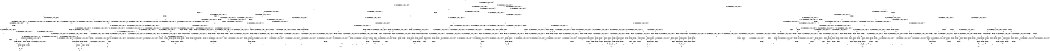 digraph BCG {
size = "7, 10.5";
center = TRUE;
node [shape = circle];
0 [peripheries = 2];
0 -> 1 [label = "EX !0 !ATOMIC_EXCH_BRANCH (1, +1, TRUE, +0, 2, TRUE) !{}"];
0 -> 2 [label = "EX !2 !ATOMIC_EXCH_BRANCH (1, +1, TRUE, +0, 3, TRUE) !{}"];
0 -> 3 [label = "EX !1 !ATOMIC_EXCH_BRANCH (1, +0, TRUE, +0, 1, TRUE) !{}"];
1 -> 4 [label = "EX !2 !ATOMIC_EXCH_BRANCH (1, +1, TRUE, +0, 3, FALSE) !{0}"];
1 -> 5 [label = "EX !1 !ATOMIC_EXCH_BRANCH (1, +0, TRUE, +0, 1, FALSE) !{0}"];
1 -> 6 [label = "TERMINATE !0"];
2 -> 7 [label = "EX !0 !ATOMIC_EXCH_BRANCH (1, +1, TRUE, +0, 2, FALSE) !{0, 1, 2}"];
2 -> 8 [label = "EX !1 !ATOMIC_EXCH_BRANCH (1, +0, TRUE, +0, 1, FALSE) !{0, 1, 2}"];
2 -> 9 [label = "TERMINATE !2"];
2 -> 10 [label = "EX !0 !ATOMIC_EXCH_BRANCH (1, +1, TRUE, +0, 2, FALSE) !{0, 1, 2}"];
3 -> 11 [label = "EX !1 !ATOMIC_EXCH_BRANCH (1, +0, TRUE, +0, 1, TRUE) !{0, 1}"];
3 -> 12 [label = "EX !0 !ATOMIC_EXCH_BRANCH (1, +1, TRUE, +0, 2, TRUE) !{0, 1}"];
3 -> 13 [label = "EX !2 !ATOMIC_EXCH_BRANCH (1, +1, TRUE, +0, 3, TRUE) !{0, 1}"];
3 -> 14 [label = "EX !0 !ATOMIC_EXCH_BRANCH (1, +1, TRUE, +0, 2, TRUE) !{0, 1}"];
4 -> 15 [label = "EX !2 !ATOMIC_EXCH_BRANCH (1, +0, TRUE, +1, 1, TRUE) !{0, 1, 2}"];
4 -> 16 [label = "EX !1 !ATOMIC_EXCH_BRANCH (1, +0, TRUE, +0, 1, FALSE) !{0, 1, 2}"];
4 -> 17 [label = "TERMINATE !0"];
5 -> 18 [label = "EX !2 !ATOMIC_EXCH_BRANCH (1, +1, TRUE, +0, 3, TRUE) !{0, 1}"];
5 -> 19 [label = "TERMINATE !0"];
5 -> 20 [label = "TERMINATE !1"];
6 -> 21 [label = "EX !2 !ATOMIC_EXCH_BRANCH (1, +1, TRUE, +0, 3, FALSE) !{}"];
6 -> 22 [label = "EX !1 !ATOMIC_EXCH_BRANCH (1, +0, TRUE, +0, 1, FALSE) !{}"];
7 -> 23 [label = "EX !1 !ATOMIC_EXCH_BRANCH (1, +0, TRUE, +0, 1, FALSE) !{0, 1, 2}"];
7 -> 24 [label = "TERMINATE !0"];
7 -> 25 [label = "TERMINATE !2"];
8 -> 26 [label = "EX !0 !ATOMIC_EXCH_BRANCH (1, +1, TRUE, +0, 2, TRUE) !{0, 1, 2}"];
8 -> 27 [label = "TERMINATE !2"];
8 -> 28 [label = "TERMINATE !1"];
8 -> 29 [label = "EX !0 !ATOMIC_EXCH_BRANCH (1, +1, TRUE, +0, 2, TRUE) !{0, 1, 2}"];
9 -> 30 [label = "EX !0 !ATOMIC_EXCH_BRANCH (1, +1, TRUE, +0, 2, FALSE) !{0, 1}"];
9 -> 31 [label = "EX !1 !ATOMIC_EXCH_BRANCH (1, +0, TRUE, +0, 1, FALSE) !{0, 1}"];
9 -> 32 [label = "EX !0 !ATOMIC_EXCH_BRANCH (1, +1, TRUE, +0, 2, FALSE) !{0, 1}"];
10 -> 33 [label = "EX !1 !ATOMIC_EXCH_BRANCH (1, +0, TRUE, +0, 1, FALSE) !{0, 1, 2}"];
10 -> 34 [label = "EX !1 !ATOMIC_EXCH_BRANCH (1, +0, TRUE, +0, 1, FALSE) !{0, 1, 2}"];
10 -> 35 [label = "TERMINATE !0"];
10 -> 36 [label = "TERMINATE !2"];
11 -> 11 [label = "EX !1 !ATOMIC_EXCH_BRANCH (1, +0, TRUE, +0, 1, TRUE) !{0, 1}"];
11 -> 12 [label = "EX !0 !ATOMIC_EXCH_BRANCH (1, +1, TRUE, +0, 2, TRUE) !{0, 1}"];
11 -> 13 [label = "EX !2 !ATOMIC_EXCH_BRANCH (1, +1, TRUE, +0, 3, TRUE) !{0, 1}"];
11 -> 14 [label = "EX !0 !ATOMIC_EXCH_BRANCH (1, +1, TRUE, +0, 2, TRUE) !{0, 1}"];
12 -> 37 [label = "EX !1 !ATOMIC_EXCH_BRANCH (1, +0, TRUE, +0, 1, FALSE) !{0, 1}"];
12 -> 38 [label = "EX !2 !ATOMIC_EXCH_BRANCH (1, +1, TRUE, +0, 3, FALSE) !{0, 1}"];
12 -> 39 [label = "TERMINATE !0"];
13 -> 8 [label = "EX !1 !ATOMIC_EXCH_BRANCH (1, +0, TRUE, +0, 1, FALSE) !{0, 1, 2}"];
13 -> 40 [label = "EX !0 !ATOMIC_EXCH_BRANCH (1, +1, TRUE, +0, 2, FALSE) !{0, 1, 2}"];
13 -> 41 [label = "TERMINATE !2"];
13 -> 42 [label = "EX !0 !ATOMIC_EXCH_BRANCH (1, +1, TRUE, +0, 2, FALSE) !{0, 1, 2}"];
14 -> 43 [label = "EX !1 !ATOMIC_EXCH_BRANCH (1, +0, TRUE, +0, 1, FALSE) !{0, 1}"];
14 -> 44 [label = "EX !1 !ATOMIC_EXCH_BRANCH (1, +0, TRUE, +0, 1, FALSE) !{0, 1}"];
14 -> 45 [label = "EX !2 !ATOMIC_EXCH_BRANCH (1, +1, TRUE, +0, 3, FALSE) !{0, 1}"];
14 -> 46 [label = "TERMINATE !0"];
15 -> 47 [label = "EX !2 !ATOMIC_EXCH_BRANCH (1, +1, TRUE, +0, 3, TRUE) !{0, 1, 2}"];
15 -> 48 [label = "EX !1 !ATOMIC_EXCH_BRANCH (1, +0, TRUE, +0, 1, TRUE) !{0, 1, 2}"];
15 -> 49 [label = "TERMINATE !0"];
16 -> 50 [label = "EX !2 !ATOMIC_EXCH_BRANCH (1, +0, TRUE, +1, 1, FALSE) !{0, 1, 2}"];
16 -> 51 [label = "TERMINATE !0"];
16 -> 52 [label = "TERMINATE !1"];
17 -> 53 [label = "EX !2 !ATOMIC_EXCH_BRANCH (1, +0, TRUE, +1, 1, TRUE) !{1, 2}"];
17 -> 54 [label = "EX !1 !ATOMIC_EXCH_BRANCH (1, +0, TRUE, +0, 1, FALSE) !{1, 2}"];
17 -> 55 [label = "EX !1 !ATOMIC_EXCH_BRANCH (1, +0, TRUE, +0, 1, FALSE) !{1, 2}"];
18 -> 56 [label = "TERMINATE !0"];
18 -> 57 [label = "TERMINATE !2"];
18 -> 58 [label = "TERMINATE !1"];
19 -> 59 [label = "EX !2 !ATOMIC_EXCH_BRANCH (1, +1, TRUE, +0, 3, TRUE) !{1}"];
19 -> 60 [label = "TERMINATE !1"];
20 -> 61 [label = "EX !2 !ATOMIC_EXCH_BRANCH (1, +1, TRUE, +0, 3, TRUE) !{0}"];
20 -> 62 [label = "TERMINATE !0"];
21 -> 53 [label = "EX !2 !ATOMIC_EXCH_BRANCH (1, +0, TRUE, +1, 1, TRUE) !{1, 2}"];
21 -> 54 [label = "EX !1 !ATOMIC_EXCH_BRANCH (1, +0, TRUE, +0, 1, FALSE) !{1, 2}"];
21 -> 55 [label = "EX !1 !ATOMIC_EXCH_BRANCH (1, +0, TRUE, +0, 1, FALSE) !{1, 2}"];
22 -> 59 [label = "EX !2 !ATOMIC_EXCH_BRANCH (1, +1, TRUE, +0, 3, TRUE) !{1}"];
22 -> 60 [label = "TERMINATE !1"];
23 -> 63 [label = "TERMINATE !0"];
23 -> 64 [label = "TERMINATE !2"];
23 -> 65 [label = "TERMINATE !1"];
24 -> 66 [label = "EX !1 !ATOMIC_EXCH_BRANCH (1, +0, TRUE, +0, 1, FALSE) !{1, 2}"];
24 -> 67 [label = "TERMINATE !2"];
24 -> 68 [label = "EX !1 !ATOMIC_EXCH_BRANCH (1, +0, TRUE, +0, 1, FALSE) !{1, 2}"];
25 -> 69 [label = "EX !1 !ATOMIC_EXCH_BRANCH (1, +0, TRUE, +0, 1, FALSE) !{0, 1}"];
25 -> 70 [label = "TERMINATE !0"];
26 -> 56 [label = "TERMINATE !0"];
26 -> 57 [label = "TERMINATE !2"];
26 -> 58 [label = "TERMINATE !1"];
27 -> 71 [label = "EX !0 !ATOMIC_EXCH_BRANCH (1, +1, TRUE, +0, 2, TRUE) !{0, 1}"];
27 -> 72 [label = "TERMINATE !1"];
27 -> 73 [label = "EX !0 !ATOMIC_EXCH_BRANCH (1, +1, TRUE, +0, 2, TRUE) !{0, 1}"];
28 -> 74 [label = "EX !0 !ATOMIC_EXCH_BRANCH (1, +1, TRUE, +0, 2, TRUE) !{0, 2}"];
28 -> 75 [label = "TERMINATE !2"];
28 -> 76 [label = "EX !0 !ATOMIC_EXCH_BRANCH (1, +1, TRUE, +0, 2, TRUE) !{0, 2}"];
29 -> 77 [label = "TERMINATE !0"];
29 -> 78 [label = "TERMINATE !2"];
29 -> 79 [label = "TERMINATE !1"];
30 -> 69 [label = "EX !1 !ATOMIC_EXCH_BRANCH (1, +0, TRUE, +0, 1, FALSE) !{0, 1}"];
30 -> 70 [label = "TERMINATE !0"];
31 -> 71 [label = "EX !0 !ATOMIC_EXCH_BRANCH (1, +1, TRUE, +0, 2, TRUE) !{0, 1}"];
31 -> 72 [label = "TERMINATE !1"];
31 -> 73 [label = "EX !0 !ATOMIC_EXCH_BRANCH (1, +1, TRUE, +0, 2, TRUE) !{0, 1}"];
32 -> 80 [label = "EX !1 !ATOMIC_EXCH_BRANCH (1, +0, TRUE, +0, 1, FALSE) !{0, 1}"];
32 -> 81 [label = "EX !1 !ATOMIC_EXCH_BRANCH (1, +0, TRUE, +0, 1, FALSE) !{0, 1}"];
32 -> 82 [label = "TERMINATE !0"];
33 -> 83 [label = "TERMINATE !0"];
33 -> 84 [label = "TERMINATE !2"];
33 -> 85 [label = "TERMINATE !1"];
34 -> 86 [label = "TERMINATE !0"];
34 -> 87 [label = "TERMINATE !2"];
34 -> 88 [label = "TERMINATE !1"];
35 -> 89 [label = "EX !1 !ATOMIC_EXCH_BRANCH (1, +0, TRUE, +0, 1, FALSE) !{1, 2}"];
35 -> 90 [label = "TERMINATE !2"];
36 -> 91 [label = "EX !1 !ATOMIC_EXCH_BRANCH (1, +0, TRUE, +0, 1, FALSE) !{0, 1}"];
36 -> 92 [label = "TERMINATE !0"];
37 -> 18 [label = "EX !2 !ATOMIC_EXCH_BRANCH (1, +1, TRUE, +0, 3, TRUE) !{0, 1}"];
37 -> 19 [label = "TERMINATE !0"];
37 -> 20 [label = "TERMINATE !1"];
38 -> 16 [label = "EX !1 !ATOMIC_EXCH_BRANCH (1, +0, TRUE, +0, 1, FALSE) !{0, 1, 2}"];
38 -> 93 [label = "EX !2 !ATOMIC_EXCH_BRANCH (1, +0, TRUE, +1, 1, TRUE) !{0, 1, 2}"];
38 -> 94 [label = "TERMINATE !0"];
39 -> 95 [label = "EX !1 !ATOMIC_EXCH_BRANCH (1, +0, TRUE, +0, 1, FALSE) !{1}"];
39 -> 96 [label = "EX !2 !ATOMIC_EXCH_BRANCH (1, +1, TRUE, +0, 3, FALSE) !{1}"];
39 -> 97 [label = "EX !1 !ATOMIC_EXCH_BRANCH (1, +0, TRUE, +0, 1, FALSE) !{1}"];
40 -> 23 [label = "EX !1 !ATOMIC_EXCH_BRANCH (1, +0, TRUE, +0, 1, FALSE) !{0, 1, 2}"];
40 -> 98 [label = "TERMINATE !0"];
40 -> 99 [label = "TERMINATE !2"];
41 -> 31 [label = "EX !1 !ATOMIC_EXCH_BRANCH (1, +0, TRUE, +0, 1, FALSE) !{0, 1}"];
41 -> 100 [label = "EX !0 !ATOMIC_EXCH_BRANCH (1, +1, TRUE, +0, 2, FALSE) !{0, 1}"];
41 -> 101 [label = "EX !0 !ATOMIC_EXCH_BRANCH (1, +1, TRUE, +0, 2, FALSE) !{0, 1}"];
42 -> 33 [label = "EX !1 !ATOMIC_EXCH_BRANCH (1, +0, TRUE, +0, 1, FALSE) !{0, 1, 2}"];
42 -> 34 [label = "EX !1 !ATOMIC_EXCH_BRANCH (1, +0, TRUE, +0, 1, FALSE) !{0, 1, 2}"];
42 -> 102 [label = "TERMINATE !0"];
42 -> 103 [label = "TERMINATE !2"];
43 -> 104 [label = "EX !2 !ATOMIC_EXCH_BRANCH (1, +1, TRUE, +0, 3, TRUE) !{0, 1}"];
43 -> 105 [label = "TERMINATE !0"];
43 -> 106 [label = "TERMINATE !1"];
44 -> 107 [label = "EX !2 !ATOMIC_EXCH_BRANCH (1, +1, TRUE, +0, 3, TRUE) !{0, 1}"];
44 -> 108 [label = "TERMINATE !0"];
44 -> 109 [label = "TERMINATE !1"];
45 -> 110 [label = "EX !1 !ATOMIC_EXCH_BRANCH (1, +0, TRUE, +0, 1, FALSE) !{0, 1, 2}"];
45 -> 111 [label = "EX !2 !ATOMIC_EXCH_BRANCH (1, +0, TRUE, +1, 1, TRUE) !{0, 1, 2}"];
45 -> 112 [label = "TERMINATE !0"];
46 -> 113 [label = "EX !1 !ATOMIC_EXCH_BRANCH (1, +0, TRUE, +0, 1, FALSE) !{1}"];
46 -> 114 [label = "EX !2 !ATOMIC_EXCH_BRANCH (1, +1, TRUE, +0, 3, FALSE) !{1}"];
47 -> 23 [label = "EX !1 !ATOMIC_EXCH_BRANCH (1, +0, TRUE, +0, 1, FALSE) !{0, 1, 2}"];
47 -> 24 [label = "TERMINATE !0"];
47 -> 25 [label = "TERMINATE !2"];
48 -> 48 [label = "EX !1 !ATOMIC_EXCH_BRANCH (1, +0, TRUE, +0, 1, TRUE) !{0, 1, 2}"];
48 -> 115 [label = "EX !2 !ATOMIC_EXCH_BRANCH (1, +1, TRUE, +0, 3, TRUE) !{0, 1, 2}"];
48 -> 116 [label = "TERMINATE !0"];
49 -> 117 [label = "EX !2 !ATOMIC_EXCH_BRANCH (1, +1, TRUE, +0, 3, TRUE) !{1, 2}"];
49 -> 118 [label = "EX !1 !ATOMIC_EXCH_BRANCH (1, +0, TRUE, +0, 1, TRUE) !{1, 2}"];
49 -> 119 [label = "EX !1 !ATOMIC_EXCH_BRANCH (1, +0, TRUE, +0, 1, TRUE) !{1, 2}"];
50 -> 63 [label = "TERMINATE !0"];
50 -> 64 [label = "TERMINATE !2"];
50 -> 65 [label = "TERMINATE !1"];
51 -> 120 [label = "EX !2 !ATOMIC_EXCH_BRANCH (1, +0, TRUE, +1, 1, FALSE) !{1, 2}"];
51 -> 121 [label = "TERMINATE !1"];
52 -> 122 [label = "EX !2 !ATOMIC_EXCH_BRANCH (1, +0, TRUE, +1, 1, FALSE) !{0, 2}"];
52 -> 123 [label = "TERMINATE !0"];
53 -> 117 [label = "EX !2 !ATOMIC_EXCH_BRANCH (1, +1, TRUE, +0, 3, TRUE) !{1, 2}"];
53 -> 118 [label = "EX !1 !ATOMIC_EXCH_BRANCH (1, +0, TRUE, +0, 1, TRUE) !{1, 2}"];
53 -> 119 [label = "EX !1 !ATOMIC_EXCH_BRANCH (1, +0, TRUE, +0, 1, TRUE) !{1, 2}"];
54 -> 120 [label = "EX !2 !ATOMIC_EXCH_BRANCH (1, +0, TRUE, +1, 1, FALSE) !{1, 2}"];
54 -> 121 [label = "TERMINATE !1"];
55 -> 124 [label = "EX !2 !ATOMIC_EXCH_BRANCH (1, +0, TRUE, +1, 1, FALSE) !{1, 2}"];
55 -> 125 [label = "EX !2 !ATOMIC_EXCH_BRANCH (1, +0, TRUE, +1, 1, FALSE) !{1, 2}"];
55 -> 126 [label = "TERMINATE !1"];
56 -> 127 [label = "TERMINATE !2"];
56 -> 128 [label = "TERMINATE !1"];
57 -> 129 [label = "TERMINATE !0"];
57 -> 130 [label = "TERMINATE !1"];
58 -> 131 [label = "TERMINATE !0"];
58 -> 132 [label = "TERMINATE !2"];
59 -> 127 [label = "TERMINATE !2"];
59 -> 128 [label = "TERMINATE !1"];
60 -> 133 [label = "EX !2 !ATOMIC_EXCH_BRANCH (1, +1, TRUE, +0, 3, TRUE) !{}"];
61 -> 131 [label = "TERMINATE !0"];
61 -> 132 [label = "TERMINATE !2"];
62 -> 133 [label = "EX !2 !ATOMIC_EXCH_BRANCH (1, +1, TRUE, +0, 3, TRUE) !{}"];
63 -> 134 [label = "TERMINATE !2"];
63 -> 135 [label = "TERMINATE !1"];
64 -> 136 [label = "TERMINATE !0"];
64 -> 137 [label = "TERMINATE !1"];
65 -> 138 [label = "TERMINATE !0"];
65 -> 139 [label = "TERMINATE !2"];
66 -> 134 [label = "TERMINATE !2"];
66 -> 135 [label = "TERMINATE !1"];
67 -> 140 [label = "EX !1 !ATOMIC_EXCH_BRANCH (1, +0, TRUE, +0, 1, FALSE) !{1}"];
67 -> 141 [label = "EX !1 !ATOMIC_EXCH_BRANCH (1, +0, TRUE, +0, 1, FALSE) !{1}"];
68 -> 142 [label = "TERMINATE !2"];
68 -> 143 [label = "TERMINATE !1"];
69 -> 136 [label = "TERMINATE !0"];
69 -> 137 [label = "TERMINATE !1"];
70 -> 140 [label = "EX !1 !ATOMIC_EXCH_BRANCH (1, +0, TRUE, +0, 1, FALSE) !{1}"];
70 -> 141 [label = "EX !1 !ATOMIC_EXCH_BRANCH (1, +0, TRUE, +0, 1, FALSE) !{1}"];
71 -> 129 [label = "TERMINATE !0"];
71 -> 130 [label = "TERMINATE !1"];
72 -> 144 [label = "EX !0 !ATOMIC_EXCH_BRANCH (1, +1, TRUE, +0, 2, TRUE) !{0}"];
72 -> 145 [label = "EX !0 !ATOMIC_EXCH_BRANCH (1, +1, TRUE, +0, 2, TRUE) !{0}"];
73 -> 146 [label = "TERMINATE !0"];
73 -> 147 [label = "TERMINATE !1"];
74 -> 131 [label = "TERMINATE !0"];
74 -> 132 [label = "TERMINATE !2"];
75 -> 144 [label = "EX !0 !ATOMIC_EXCH_BRANCH (1, +1, TRUE, +0, 2, TRUE) !{0}"];
75 -> 145 [label = "EX !0 !ATOMIC_EXCH_BRANCH (1, +1, TRUE, +0, 2, TRUE) !{0}"];
76 -> 148 [label = "TERMINATE !0"];
76 -> 149 [label = "TERMINATE !2"];
77 -> 150 [label = "TERMINATE !2"];
77 -> 151 [label = "TERMINATE !1"];
78 -> 152 [label = "TERMINATE !0"];
78 -> 153 [label = "TERMINATE !1"];
79 -> 154 [label = "TERMINATE !0"];
79 -> 155 [label = "TERMINATE !2"];
80 -> 156 [label = "TERMINATE !0"];
80 -> 157 [label = "TERMINATE !1"];
81 -> 158 [label = "TERMINATE !0"];
81 -> 159 [label = "TERMINATE !1"];
82 -> 160 [label = "EX !1 !ATOMIC_EXCH_BRANCH (1, +0, TRUE, +0, 1, FALSE) !{1}"];
83 -> 161 [label = "TERMINATE !2"];
83 -> 162 [label = "TERMINATE !1"];
84 -> 163 [label = "TERMINATE !0"];
84 -> 164 [label = "TERMINATE !1"];
85 -> 165 [label = "TERMINATE !0"];
85 -> 166 [label = "TERMINATE !2"];
86 -> 167 [label = "TERMINATE !2"];
86 -> 168 [label = "TERMINATE !1"];
87 -> 169 [label = "TERMINATE !0"];
87 -> 170 [label = "TERMINATE !1"];
88 -> 171 [label = "TERMINATE !0"];
88 -> 172 [label = "TERMINATE !2"];
89 -> 167 [label = "TERMINATE !2"];
89 -> 168 [label = "TERMINATE !1"];
90 -> 173 [label = "EX !1 !ATOMIC_EXCH_BRANCH (1, +0, TRUE, +0, 1, FALSE) !{1}"];
91 -> 169 [label = "TERMINATE !0"];
91 -> 170 [label = "TERMINATE !1"];
92 -> 173 [label = "EX !1 !ATOMIC_EXCH_BRANCH (1, +0, TRUE, +0, 1, FALSE) !{1}"];
93 -> 48 [label = "EX !1 !ATOMIC_EXCH_BRANCH (1, +0, TRUE, +0, 1, TRUE) !{0, 1, 2}"];
93 -> 115 [label = "EX !2 !ATOMIC_EXCH_BRANCH (1, +1, TRUE, +0, 3, TRUE) !{0, 1, 2}"];
93 -> 116 [label = "TERMINATE !0"];
94 -> 54 [label = "EX !1 !ATOMIC_EXCH_BRANCH (1, +0, TRUE, +0, 1, FALSE) !{1, 2}"];
94 -> 174 [label = "EX !2 !ATOMIC_EXCH_BRANCH (1, +0, TRUE, +1, 1, TRUE) !{1, 2}"];
94 -> 55 [label = "EX !1 !ATOMIC_EXCH_BRANCH (1, +0, TRUE, +0, 1, FALSE) !{1, 2}"];
95 -> 59 [label = "EX !2 !ATOMIC_EXCH_BRANCH (1, +1, TRUE, +0, 3, TRUE) !{1}"];
95 -> 60 [label = "TERMINATE !1"];
96 -> 54 [label = "EX !1 !ATOMIC_EXCH_BRANCH (1, +0, TRUE, +0, 1, FALSE) !{1, 2}"];
96 -> 174 [label = "EX !2 !ATOMIC_EXCH_BRANCH (1, +0, TRUE, +1, 1, TRUE) !{1, 2}"];
96 -> 55 [label = "EX !1 !ATOMIC_EXCH_BRANCH (1, +0, TRUE, +0, 1, FALSE) !{1, 2}"];
97 -> 175 [label = "EX !2 !ATOMIC_EXCH_BRANCH (1, +1, TRUE, +0, 3, TRUE) !{1}"];
97 -> 176 [label = "TERMINATE !1"];
98 -> 66 [label = "EX !1 !ATOMIC_EXCH_BRANCH (1, +0, TRUE, +0, 1, FALSE) !{1, 2}"];
98 -> 177 [label = "TERMINATE !2"];
98 -> 68 [label = "EX !1 !ATOMIC_EXCH_BRANCH (1, +0, TRUE, +0, 1, FALSE) !{1, 2}"];
99 -> 69 [label = "EX !1 !ATOMIC_EXCH_BRANCH (1, +0, TRUE, +0, 1, FALSE) !{0, 1}"];
99 -> 178 [label = "TERMINATE !0"];
100 -> 69 [label = "EX !1 !ATOMIC_EXCH_BRANCH (1, +0, TRUE, +0, 1, FALSE) !{0, 1}"];
100 -> 178 [label = "TERMINATE !0"];
101 -> 80 [label = "EX !1 !ATOMIC_EXCH_BRANCH (1, +0, TRUE, +0, 1, FALSE) !{0, 1}"];
101 -> 81 [label = "EX !1 !ATOMIC_EXCH_BRANCH (1, +0, TRUE, +0, 1, FALSE) !{0, 1}"];
101 -> 179 [label = "TERMINATE !0"];
102 -> 89 [label = "EX !1 !ATOMIC_EXCH_BRANCH (1, +0, TRUE, +0, 1, FALSE) !{1, 2}"];
102 -> 180 [label = "TERMINATE !2"];
103 -> 91 [label = "EX !1 !ATOMIC_EXCH_BRANCH (1, +0, TRUE, +0, 1, FALSE) !{0, 1}"];
103 -> 181 [label = "TERMINATE !0"];
104 -> 182 [label = "TERMINATE !0"];
104 -> 183 [label = "TERMINATE !2"];
104 -> 184 [label = "TERMINATE !1"];
105 -> 185 [label = "EX !2 !ATOMIC_EXCH_BRANCH (1, +1, TRUE, +0, 3, TRUE) !{1}"];
105 -> 186 [label = "TERMINATE !1"];
106 -> 187 [label = "EX !2 !ATOMIC_EXCH_BRANCH (1, +1, TRUE, +0, 3, TRUE) !{0}"];
106 -> 188 [label = "TERMINATE !0"];
107 -> 189 [label = "TERMINATE !0"];
107 -> 190 [label = "TERMINATE !2"];
107 -> 191 [label = "TERMINATE !1"];
108 -> 192 [label = "EX !2 !ATOMIC_EXCH_BRANCH (1, +1, TRUE, +0, 3, TRUE) !{1}"];
108 -> 193 [label = "TERMINATE !1"];
109 -> 194 [label = "EX !2 !ATOMIC_EXCH_BRANCH (1, +1, TRUE, +0, 3, TRUE) !{0}"];
109 -> 195 [label = "TERMINATE !0"];
110 -> 196 [label = "EX !2 !ATOMIC_EXCH_BRANCH (1, +0, TRUE, +1, 1, FALSE) !{0, 1, 2}"];
110 -> 197 [label = "TERMINATE !0"];
110 -> 198 [label = "TERMINATE !1"];
111 -> 199 [label = "EX !1 !ATOMIC_EXCH_BRANCH (1, +0, TRUE, +0, 1, TRUE) !{0, 1, 2}"];
111 -> 200 [label = "EX !2 !ATOMIC_EXCH_BRANCH (1, +1, TRUE, +0, 3, TRUE) !{0, 1, 2}"];
111 -> 201 [label = "TERMINATE !0"];
112 -> 202 [label = "EX !1 !ATOMIC_EXCH_BRANCH (1, +0, TRUE, +0, 1, FALSE) !{1, 2}"];
112 -> 203 [label = "EX !2 !ATOMIC_EXCH_BRANCH (1, +0, TRUE, +1, 1, TRUE) !{1, 2}"];
113 -> 192 [label = "EX !2 !ATOMIC_EXCH_BRANCH (1, +1, TRUE, +0, 3, TRUE) !{1}"];
113 -> 193 [label = "TERMINATE !1"];
114 -> 202 [label = "EX !1 !ATOMIC_EXCH_BRANCH (1, +0, TRUE, +0, 1, FALSE) !{1, 2}"];
114 -> 203 [label = "EX !2 !ATOMIC_EXCH_BRANCH (1, +0, TRUE, +1, 1, TRUE) !{1, 2}"];
115 -> 23 [label = "EX !1 !ATOMIC_EXCH_BRANCH (1, +0, TRUE, +0, 1, FALSE) !{0, 1, 2}"];
115 -> 98 [label = "TERMINATE !0"];
115 -> 99 [label = "TERMINATE !2"];
116 -> 118 [label = "EX !1 !ATOMIC_EXCH_BRANCH (1, +0, TRUE, +0, 1, TRUE) !{1, 2}"];
116 -> 204 [label = "EX !2 !ATOMIC_EXCH_BRANCH (1, +1, TRUE, +0, 3, TRUE) !{1, 2}"];
116 -> 119 [label = "EX !1 !ATOMIC_EXCH_BRANCH (1, +0, TRUE, +0, 1, TRUE) !{1, 2}"];
117 -> 66 [label = "EX !1 !ATOMIC_EXCH_BRANCH (1, +0, TRUE, +0, 1, FALSE) !{1, 2}"];
117 -> 67 [label = "TERMINATE !2"];
117 -> 68 [label = "EX !1 !ATOMIC_EXCH_BRANCH (1, +0, TRUE, +0, 1, FALSE) !{1, 2}"];
118 -> 118 [label = "EX !1 !ATOMIC_EXCH_BRANCH (1, +0, TRUE, +0, 1, TRUE) !{1, 2}"];
118 -> 204 [label = "EX !2 !ATOMIC_EXCH_BRANCH (1, +1, TRUE, +0, 3, TRUE) !{1, 2}"];
118 -> 119 [label = "EX !1 !ATOMIC_EXCH_BRANCH (1, +0, TRUE, +0, 1, TRUE) !{1, 2}"];
119 -> 205 [label = "EX !2 !ATOMIC_EXCH_BRANCH (1, +1, TRUE, +0, 3, TRUE) !{1, 2}"];
119 -> 119 [label = "EX !1 !ATOMIC_EXCH_BRANCH (1, +0, TRUE, +0, 1, TRUE) !{1, 2}"];
119 -> 206 [label = "EX !2 !ATOMIC_EXCH_BRANCH (1, +1, TRUE, +0, 3, TRUE) !{1, 2}"];
120 -> 134 [label = "TERMINATE !2"];
120 -> 135 [label = "TERMINATE !1"];
121 -> 207 [label = "EX !2 !ATOMIC_EXCH_BRANCH (1, +0, TRUE, +1, 1, FALSE) !{2}"];
121 -> 208 [label = "EX !2 !ATOMIC_EXCH_BRANCH (1, +0, TRUE, +1, 1, FALSE) !{2}"];
122 -> 138 [label = "TERMINATE !0"];
122 -> 139 [label = "TERMINATE !2"];
123 -> 207 [label = "EX !2 !ATOMIC_EXCH_BRANCH (1, +0, TRUE, +1, 1, FALSE) !{2}"];
123 -> 208 [label = "EX !2 !ATOMIC_EXCH_BRANCH (1, +0, TRUE, +1, 1, FALSE) !{2}"];
124 -> 209 [label = "TERMINATE !2"];
124 -> 210 [label = "TERMINATE !1"];
125 -> 142 [label = "TERMINATE !2"];
125 -> 143 [label = "TERMINATE !1"];
126 -> 211 [label = "EX !2 !ATOMIC_EXCH_BRANCH (1, +0, TRUE, +1, 1, FALSE) !{2}"];
127 -> 212 [label = "TERMINATE !1"];
128 -> 213 [label = "TERMINATE !2"];
129 -> 212 [label = "TERMINATE !1"];
130 -> 214 [label = "TERMINATE !0"];
131 -> 213 [label = "TERMINATE !2"];
132 -> 214 [label = "TERMINATE !0"];
133 -> 213 [label = "TERMINATE !2"];
134 -> 215 [label = "TERMINATE !1"];
135 -> 216 [label = "TERMINATE !2"];
136 -> 215 [label = "TERMINATE !1"];
137 -> 217 [label = "TERMINATE !0"];
138 -> 216 [label = "TERMINATE !2"];
139 -> 217 [label = "TERMINATE !0"];
140 -> 215 [label = "TERMINATE !1"];
141 -> 218 [label = "TERMINATE !1"];
142 -> 219 [label = "TERMINATE !1"];
143 -> 220 [label = "TERMINATE !2"];
144 -> 214 [label = "TERMINATE !0"];
145 -> 221 [label = "TERMINATE !0"];
146 -> 222 [label = "TERMINATE !1"];
147 -> 223 [label = "TERMINATE !0"];
148 -> 224 [label = "TERMINATE !2"];
149 -> 225 [label = "TERMINATE !0"];
150 -> 226 [label = "TERMINATE !1"];
151 -> 227 [label = "TERMINATE !2"];
152 -> 226 [label = "TERMINATE !1"];
153 -> 228 [label = "TERMINATE !0"];
154 -> 227 [label = "TERMINATE !2"];
155 -> 228 [label = "TERMINATE !0"];
156 -> 229 [label = "TERMINATE !1"];
157 -> 230 [label = "TERMINATE !0"];
158 -> 231 [label = "TERMINATE !1"];
159 -> 232 [label = "TERMINATE !0"];
160 -> 231 [label = "TERMINATE !1"];
161 -> 233 [label = "TERMINATE !1"];
162 -> 234 [label = "TERMINATE !2"];
163 -> 233 [label = "TERMINATE !1"];
164 -> 235 [label = "TERMINATE !0"];
165 -> 234 [label = "TERMINATE !2"];
166 -> 235 [label = "TERMINATE !0"];
167 -> 236 [label = "TERMINATE !1"];
168 -> 237 [label = "TERMINATE !2"];
169 -> 236 [label = "TERMINATE !1"];
170 -> 238 [label = "TERMINATE !0"];
171 -> 237 [label = "TERMINATE !2"];
172 -> 238 [label = "TERMINATE !0"];
173 -> 236 [label = "TERMINATE !1"];
174 -> 118 [label = "EX !1 !ATOMIC_EXCH_BRANCH (1, +0, TRUE, +0, 1, TRUE) !{1, 2}"];
174 -> 204 [label = "EX !2 !ATOMIC_EXCH_BRANCH (1, +1, TRUE, +0, 3, TRUE) !{1, 2}"];
174 -> 119 [label = "EX !1 !ATOMIC_EXCH_BRANCH (1, +0, TRUE, +0, 1, TRUE) !{1, 2}"];
175 -> 239 [label = "TERMINATE !2"];
175 -> 240 [label = "TERMINATE !1"];
176 -> 241 [label = "EX !2 !ATOMIC_EXCH_BRANCH (1, +1, TRUE, +0, 3, TRUE) !{}"];
177 -> 140 [label = "EX !1 !ATOMIC_EXCH_BRANCH (1, +0, TRUE, +0, 1, FALSE) !{1}"];
177 -> 141 [label = "EX !1 !ATOMIC_EXCH_BRANCH (1, +0, TRUE, +0, 1, FALSE) !{1}"];
178 -> 140 [label = "EX !1 !ATOMIC_EXCH_BRANCH (1, +0, TRUE, +0, 1, FALSE) !{1}"];
178 -> 141 [label = "EX !1 !ATOMIC_EXCH_BRANCH (1, +0, TRUE, +0, 1, FALSE) !{1}"];
179 -> 160 [label = "EX !1 !ATOMIC_EXCH_BRANCH (1, +0, TRUE, +0, 1, FALSE) !{1}"];
180 -> 173 [label = "EX !1 !ATOMIC_EXCH_BRANCH (1, +0, TRUE, +0, 1, FALSE) !{1}"];
181 -> 173 [label = "EX !1 !ATOMIC_EXCH_BRANCH (1, +0, TRUE, +0, 1, FALSE) !{1}"];
182 -> 242 [label = "TERMINATE !2"];
182 -> 243 [label = "TERMINATE !1"];
183 -> 244 [label = "TERMINATE !0"];
183 -> 245 [label = "TERMINATE !1"];
184 -> 246 [label = "TERMINATE !0"];
184 -> 247 [label = "TERMINATE !2"];
185 -> 242 [label = "TERMINATE !2"];
185 -> 243 [label = "TERMINATE !1"];
186 -> 248 [label = "EX !2 !ATOMIC_EXCH_BRANCH (1, +1, TRUE, +0, 3, TRUE) !{}"];
187 -> 246 [label = "TERMINATE !0"];
187 -> 247 [label = "TERMINATE !2"];
188 -> 248 [label = "EX !2 !ATOMIC_EXCH_BRANCH (1, +1, TRUE, +0, 3, TRUE) !{}"];
189 -> 249 [label = "TERMINATE !2"];
189 -> 250 [label = "TERMINATE !1"];
190 -> 146 [label = "TERMINATE !0"];
190 -> 147 [label = "TERMINATE !1"];
191 -> 251 [label = "TERMINATE !0"];
191 -> 252 [label = "TERMINATE !2"];
192 -> 249 [label = "TERMINATE !2"];
192 -> 250 [label = "TERMINATE !1"];
193 -> 253 [label = "EX !2 !ATOMIC_EXCH_BRANCH (1, +1, TRUE, +0, 3, TRUE) !{}"];
194 -> 251 [label = "TERMINATE !0"];
194 -> 252 [label = "TERMINATE !2"];
195 -> 253 [label = "EX !2 !ATOMIC_EXCH_BRANCH (1, +1, TRUE, +0, 3, TRUE) !{}"];
196 -> 254 [label = "TERMINATE !0"];
196 -> 255 [label = "TERMINATE !2"];
196 -> 256 [label = "TERMINATE !1"];
197 -> 257 [label = "EX !2 !ATOMIC_EXCH_BRANCH (1, +0, TRUE, +1, 1, FALSE) !{1, 2}"];
197 -> 258 [label = "TERMINATE !1"];
198 -> 259 [label = "EX !2 !ATOMIC_EXCH_BRANCH (1, +0, TRUE, +1, 1, FALSE) !{0, 2}"];
198 -> 260 [label = "TERMINATE !0"];
199 -> 199 [label = "EX !1 !ATOMIC_EXCH_BRANCH (1, +0, TRUE, +0, 1, TRUE) !{0, 1, 2}"];
199 -> 200 [label = "EX !2 !ATOMIC_EXCH_BRANCH (1, +1, TRUE, +0, 3, TRUE) !{0, 1, 2}"];
199 -> 201 [label = "TERMINATE !0"];
200 -> 261 [label = "EX !1 !ATOMIC_EXCH_BRANCH (1, +0, TRUE, +0, 1, FALSE) !{0, 1, 2}"];
200 -> 262 [label = "TERMINATE !0"];
200 -> 263 [label = "TERMINATE !2"];
201 -> 264 [label = "EX !1 !ATOMIC_EXCH_BRANCH (1, +0, TRUE, +0, 1, TRUE) !{1, 2}"];
201 -> 265 [label = "EX !2 !ATOMIC_EXCH_BRANCH (1, +1, TRUE, +0, 3, TRUE) !{1, 2}"];
202 -> 257 [label = "EX !2 !ATOMIC_EXCH_BRANCH (1, +0, TRUE, +1, 1, FALSE) !{1, 2}"];
202 -> 258 [label = "TERMINATE !1"];
203 -> 264 [label = "EX !1 !ATOMIC_EXCH_BRANCH (1, +0, TRUE, +0, 1, TRUE) !{1, 2}"];
203 -> 265 [label = "EX !2 !ATOMIC_EXCH_BRANCH (1, +1, TRUE, +0, 3, TRUE) !{1, 2}"];
204 -> 66 [label = "EX !1 !ATOMIC_EXCH_BRANCH (1, +0, TRUE, +0, 1, FALSE) !{1, 2}"];
204 -> 177 [label = "TERMINATE !2"];
204 -> 68 [label = "EX !1 !ATOMIC_EXCH_BRANCH (1, +0, TRUE, +0, 1, FALSE) !{1, 2}"];
205 -> 266 [label = "EX !1 !ATOMIC_EXCH_BRANCH (1, +0, TRUE, +0, 1, FALSE) !{1, 2}"];
205 -> 267 [label = "TERMINATE !2"];
205 -> 68 [label = "EX !1 !ATOMIC_EXCH_BRANCH (1, +0, TRUE, +0, 1, FALSE) !{1, 2}"];
206 -> 68 [label = "EX !1 !ATOMIC_EXCH_BRANCH (1, +0, TRUE, +0, 1, FALSE) !{1, 2}"];
206 -> 268 [label = "TERMINATE !2"];
207 -> 216 [label = "TERMINATE !2"];
208 -> 269 [label = "TERMINATE !2"];
209 -> 270 [label = "TERMINATE !1"];
210 -> 271 [label = "TERMINATE !2"];
211 -> 220 [label = "TERMINATE !2"];
212 -> 272 [label = "exit"];
213 -> 272 [label = "exit"];
214 -> 272 [label = "exit"];
215 -> 272 [label = "exit"];
216 -> 272 [label = "exit"];
217 -> 272 [label = "exit"];
218 -> 273 [label = "exit"];
219 -> 274 [label = "exit"];
220 -> 274 [label = "exit"];
221 -> 275 [label = "exit"];
222 -> 276 [label = "exit"];
223 -> 276 [label = "exit"];
224 -> 277 [label = "exit"];
225 -> 277 [label = "exit"];
226 -> 278 [label = "exit"];
227 -> 278 [label = "exit"];
228 -> 278 [label = "exit"];
229 -> 279 [label = "exit"];
230 -> 279 [label = "exit"];
231 -> 276 [label = "exit"];
232 -> 276 [label = "exit"];
233 -> 280 [label = "exit"];
234 -> 280 [label = "exit"];
235 -> 280 [label = "exit"];
236 -> 278 [label = "exit"];
237 -> 278 [label = "exit"];
238 -> 278 [label = "exit"];
239 -> 281 [label = "TERMINATE !1"];
240 -> 282 [label = "TERMINATE !2"];
241 -> 282 [label = "TERMINATE !2"];
242 -> 283 [label = "TERMINATE !1"];
243 -> 284 [label = "TERMINATE !2"];
244 -> 283 [label = "TERMINATE !1"];
245 -> 285 [label = "TERMINATE !0"];
246 -> 284 [label = "TERMINATE !2"];
247 -> 285 [label = "TERMINATE !0"];
248 -> 284 [label = "TERMINATE !2"];
249 -> 222 [label = "TERMINATE !1"];
250 -> 286 [label = "TERMINATE !2"];
251 -> 286 [label = "TERMINATE !2"];
252 -> 223 [label = "TERMINATE !0"];
253 -> 286 [label = "TERMINATE !2"];
254 -> 287 [label = "TERMINATE !2"];
254 -> 288 [label = "TERMINATE !1"];
255 -> 158 [label = "TERMINATE !0"];
255 -> 159 [label = "TERMINATE !1"];
256 -> 289 [label = "TERMINATE !0"];
256 -> 290 [label = "TERMINATE !2"];
257 -> 287 [label = "TERMINATE !2"];
257 -> 288 [label = "TERMINATE !1"];
258 -> 291 [label = "EX !2 !ATOMIC_EXCH_BRANCH (1, +0, TRUE, +1, 1, FALSE) !{2}"];
259 -> 289 [label = "TERMINATE !0"];
259 -> 290 [label = "TERMINATE !2"];
260 -> 291 [label = "EX !2 !ATOMIC_EXCH_BRANCH (1, +0, TRUE, +1, 1, FALSE) !{2}"];
261 -> 254 [label = "TERMINATE !0"];
261 -> 255 [label = "TERMINATE !2"];
261 -> 256 [label = "TERMINATE !1"];
262 -> 292 [label = "EX !1 !ATOMIC_EXCH_BRANCH (1, +0, TRUE, +0, 1, FALSE) !{1, 2}"];
262 -> 293 [label = "TERMINATE !2"];
263 -> 80 [label = "EX !1 !ATOMIC_EXCH_BRANCH (1, +0, TRUE, +0, 1, FALSE) !{0, 1}"];
263 -> 81 [label = "EX !1 !ATOMIC_EXCH_BRANCH (1, +0, TRUE, +0, 1, FALSE) !{0, 1}"];
263 -> 179 [label = "TERMINATE !0"];
264 -> 264 [label = "EX !1 !ATOMIC_EXCH_BRANCH (1, +0, TRUE, +0, 1, TRUE) !{1, 2}"];
264 -> 265 [label = "EX !2 !ATOMIC_EXCH_BRANCH (1, +1, TRUE, +0, 3, TRUE) !{1, 2}"];
265 -> 292 [label = "EX !1 !ATOMIC_EXCH_BRANCH (1, +0, TRUE, +0, 1, FALSE) !{1, 2}"];
265 -> 293 [label = "TERMINATE !2"];
266 -> 209 [label = "TERMINATE !2"];
266 -> 210 [label = "TERMINATE !1"];
267 -> 294 [label = "EX !1 !ATOMIC_EXCH_BRANCH (1, +0, TRUE, +0, 1, FALSE) !{1}"];
268 -> 295 [label = "EX !1 !ATOMIC_EXCH_BRANCH (1, +0, TRUE, +0, 1, FALSE) !{1}"];
269 -> 296 [label = "exit"];
270 -> 297 [label = "exit"];
271 -> 297 [label = "exit"];
281 -> 273 [label = "exit"];
282 -> 273 [label = "exit"];
283 -> 279 [label = "exit"];
284 -> 279 [label = "exit"];
285 -> 279 [label = "exit"];
286 -> 276 [label = "exit"];
287 -> 231 [label = "TERMINATE !1"];
288 -> 298 [label = "TERMINATE !2"];
289 -> 298 [label = "TERMINATE !2"];
290 -> 232 [label = "TERMINATE !0"];
291 -> 298 [label = "TERMINATE !2"];
292 -> 287 [label = "TERMINATE !2"];
292 -> 288 [label = "TERMINATE !1"];
293 -> 160 [label = "EX !1 !ATOMIC_EXCH_BRANCH (1, +0, TRUE, +0, 1, FALSE) !{1}"];
294 -> 270 [label = "TERMINATE !1"];
295 -> 219 [label = "TERMINATE !1"];
298 -> 276 [label = "exit"];
}
